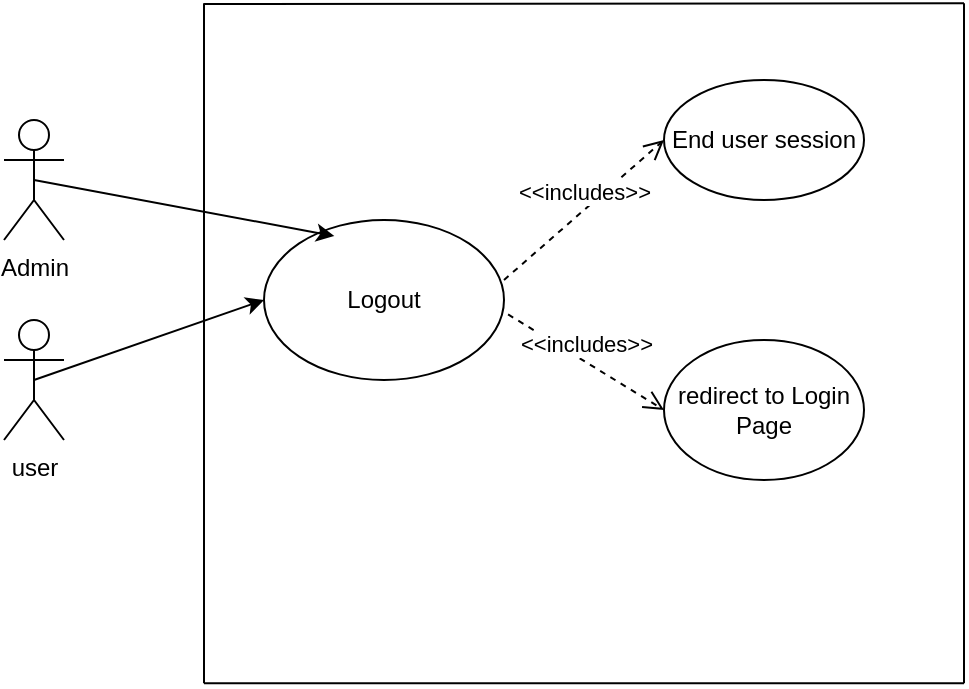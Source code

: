 <mxfile version="26.2.3">
  <diagram name="Page-1" id="0fPnl3mKn_HnCXJ9bHk7">
    <mxGraphModel dx="1044" dy="527" grid="1" gridSize="10" guides="1" tooltips="1" connect="1" arrows="1" fold="1" page="1" pageScale="1" pageWidth="850" pageHeight="1100" math="0" shadow="0">
      <root>
        <mxCell id="0" />
        <mxCell id="1" parent="0" />
        <mxCell id="A8X-WLlHnrKkAT9DYlV7-2" value="user" style="shape=umlActor;verticalLabelPosition=bottom;verticalAlign=top;html=1;outlineConnect=0;" parent="1" vertex="1">
          <mxGeometry x="140" y="220" width="30" height="60" as="geometry" />
        </mxCell>
        <mxCell id="A8X-WLlHnrKkAT9DYlV7-12" value="" style="endArrow=classic;html=1;rounded=0;exitX=0.5;exitY=0.5;exitDx=0;exitDy=0;exitPerimeter=0;entryX=0;entryY=0.5;entryDx=0;entryDy=0;" parent="1" source="A8X-WLlHnrKkAT9DYlV7-2" target="A8X-WLlHnrKkAT9DYlV7-11" edge="1">
          <mxGeometry width="50" height="50" relative="1" as="geometry">
            <mxPoint x="340" y="320" as="sourcePoint" />
            <mxPoint x="390" y="270" as="targetPoint" />
          </mxGeometry>
        </mxCell>
        <mxCell id="ATPzHuNA0e_3i-6SaMQa-1" value="" style="group" vertex="1" connectable="0" parent="1">
          <mxGeometry x="240" y="60.0" width="380" height="341.6" as="geometry" />
        </mxCell>
        <mxCell id="A8X-WLlHnrKkAT9DYlV7-14" value="" style="endArrow=none;html=1;rounded=0;" parent="ATPzHuNA0e_3i-6SaMQa-1" edge="1">
          <mxGeometry width="50" height="50" relative="1" as="geometry">
            <mxPoint y="341.6" as="sourcePoint" />
            <mxPoint y="1.6" as="targetPoint" />
          </mxGeometry>
        </mxCell>
        <mxCell id="A8X-WLlHnrKkAT9DYlV7-15" value="" style="endArrow=none;html=1;rounded=0;" parent="ATPzHuNA0e_3i-6SaMQa-1" edge="1">
          <mxGeometry width="50" height="50" relative="1" as="geometry">
            <mxPoint y="341.6" as="sourcePoint" />
            <mxPoint x="380" y="341.6" as="targetPoint" />
          </mxGeometry>
        </mxCell>
        <mxCell id="A8X-WLlHnrKkAT9DYlV7-16" value="" style="endArrow=none;html=1;rounded=0;" parent="ATPzHuNA0e_3i-6SaMQa-1" edge="1">
          <mxGeometry width="50" height="50" relative="1" as="geometry">
            <mxPoint x="380" y="341.6" as="sourcePoint" />
            <mxPoint x="380" y="1.6" as="targetPoint" />
          </mxGeometry>
        </mxCell>
        <mxCell id="A8X-WLlHnrKkAT9DYlV7-17" value="" style="endArrow=none;html=1;rounded=0;" parent="ATPzHuNA0e_3i-6SaMQa-1" edge="1">
          <mxGeometry width="50" height="50" relative="1" as="geometry">
            <mxPoint y="2.0" as="sourcePoint" />
            <mxPoint x="380" y="1.6" as="targetPoint" />
          </mxGeometry>
        </mxCell>
        <mxCell id="A8X-WLlHnrKkAT9DYlV7-3" value="End user session" style="ellipse;whiteSpace=wrap;html=1;" parent="ATPzHuNA0e_3i-6SaMQa-1" vertex="1">
          <mxGeometry x="230" y="40.0" width="100" height="60" as="geometry" />
        </mxCell>
        <mxCell id="A8X-WLlHnrKkAT9DYlV7-6" value="redirect to Login Page" style="ellipse;whiteSpace=wrap;html=1;" parent="ATPzHuNA0e_3i-6SaMQa-1" vertex="1">
          <mxGeometry x="230" y="170.0" width="100" height="70" as="geometry" />
        </mxCell>
        <mxCell id="A8X-WLlHnrKkAT9DYlV7-11" value="Logout" style="ellipse;whiteSpace=wrap;html=1;" parent="ATPzHuNA0e_3i-6SaMQa-1" vertex="1">
          <mxGeometry x="30" y="110.0" width="120" height="80" as="geometry" />
        </mxCell>
        <mxCell id="A8X-WLlHnrKkAT9DYlV7-10" value="&amp;lt;&amp;lt;includes&amp;gt;&amp;gt;" style="html=1;verticalAlign=bottom;endArrow=open;dashed=1;endSize=8;curved=0;rounded=0;entryX=0;entryY=0.5;entryDx=0;entryDy=0;exitX=1.017;exitY=0.59;exitDx=0;exitDy=0;exitPerimeter=0;" parent="ATPzHuNA0e_3i-6SaMQa-1" source="A8X-WLlHnrKkAT9DYlV7-11" target="A8X-WLlHnrKkAT9DYlV7-6" edge="1">
          <mxGeometry relative="1" as="geometry">
            <mxPoint x="130" y="240.0" as="sourcePoint" />
            <mxPoint x="50" y="240.0" as="targetPoint" />
          </mxGeometry>
        </mxCell>
        <mxCell id="A8X-WLlHnrKkAT9DYlV7-7" value="&amp;lt;&amp;lt;includes&amp;gt;&amp;gt;" style="html=1;verticalAlign=bottom;endArrow=open;dashed=1;endSize=8;curved=0;rounded=0;entryX=0;entryY=0.5;entryDx=0;entryDy=0;exitX=1;exitY=0.375;exitDx=0;exitDy=0;exitPerimeter=0;" parent="ATPzHuNA0e_3i-6SaMQa-1" source="A8X-WLlHnrKkAT9DYlV7-11" target="A8X-WLlHnrKkAT9DYlV7-3" edge="1">
          <mxGeometry relative="1" as="geometry">
            <mxPoint x="-120" y="90.0" as="sourcePoint" />
            <mxPoint x="50" y="230.0" as="targetPoint" />
          </mxGeometry>
        </mxCell>
        <mxCell id="ATPzHuNA0e_3i-6SaMQa-2" value="Admin" style="shape=umlActor;verticalLabelPosition=bottom;verticalAlign=top;html=1;outlineConnect=0;" vertex="1" parent="1">
          <mxGeometry x="140" y="120" width="30" height="60" as="geometry" />
        </mxCell>
        <mxCell id="ATPzHuNA0e_3i-6SaMQa-7" value="" style="endArrow=classic;html=1;rounded=0;exitX=0.5;exitY=0.5;exitDx=0;exitDy=0;exitPerimeter=0;entryX=0.293;entryY=0.1;entryDx=0;entryDy=0;entryPerimeter=0;" edge="1" parent="1" source="ATPzHuNA0e_3i-6SaMQa-2" target="A8X-WLlHnrKkAT9DYlV7-11">
          <mxGeometry width="50" height="50" relative="1" as="geometry">
            <mxPoint x="460" y="300" as="sourcePoint" />
            <mxPoint x="510" y="250" as="targetPoint" />
          </mxGeometry>
        </mxCell>
      </root>
    </mxGraphModel>
  </diagram>
</mxfile>

